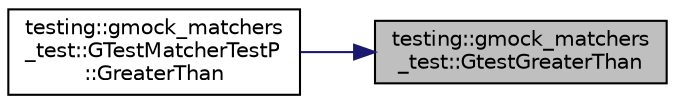digraph "testing::gmock_matchers_test::GtestGreaterThan"
{
 // LATEX_PDF_SIZE
  bgcolor="transparent";
  edge [fontname="Helvetica",fontsize="10",labelfontname="Helvetica",labelfontsize="10"];
  node [fontname="Helvetica",fontsize="10",shape=record];
  rankdir="RL";
  Node1 [label="testing::gmock_matchers\l_test::GtestGreaterThan",height=0.2,width=0.4,color="black", fillcolor="grey75", style="filled", fontcolor="black",tooltip=" "];
  Node1 -> Node2 [dir="back",color="midnightblue",fontsize="10",style="solid",fontname="Helvetica"];
  Node2 [label="testing::gmock_matchers\l_test::GTestMatcherTestP\l::GreaterThan",height=0.2,width=0.4,color="black",URL="$classtesting_1_1gmock__matchers__test_1_1GTestMatcherTestP.html#afb2929f2e208b847f77e4575767f8403",tooltip=" "];
}
